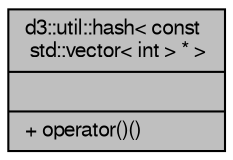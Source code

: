 digraph "d3::util::hash&lt; const std::vector&lt; int &gt; * &gt;"
{
  edge [fontname="FreeSans",fontsize="10",labelfontname="FreeSans",labelfontsize="10"];
  node [fontname="FreeSans",fontsize="10",shape=record];
  Node1 [label="{d3::util::hash\< const\l std::vector\< int \> * \>\n||+ operator()()\l}",height=0.2,width=0.4,color="black", fillcolor="grey75", style="filled" fontcolor="black"];
}
